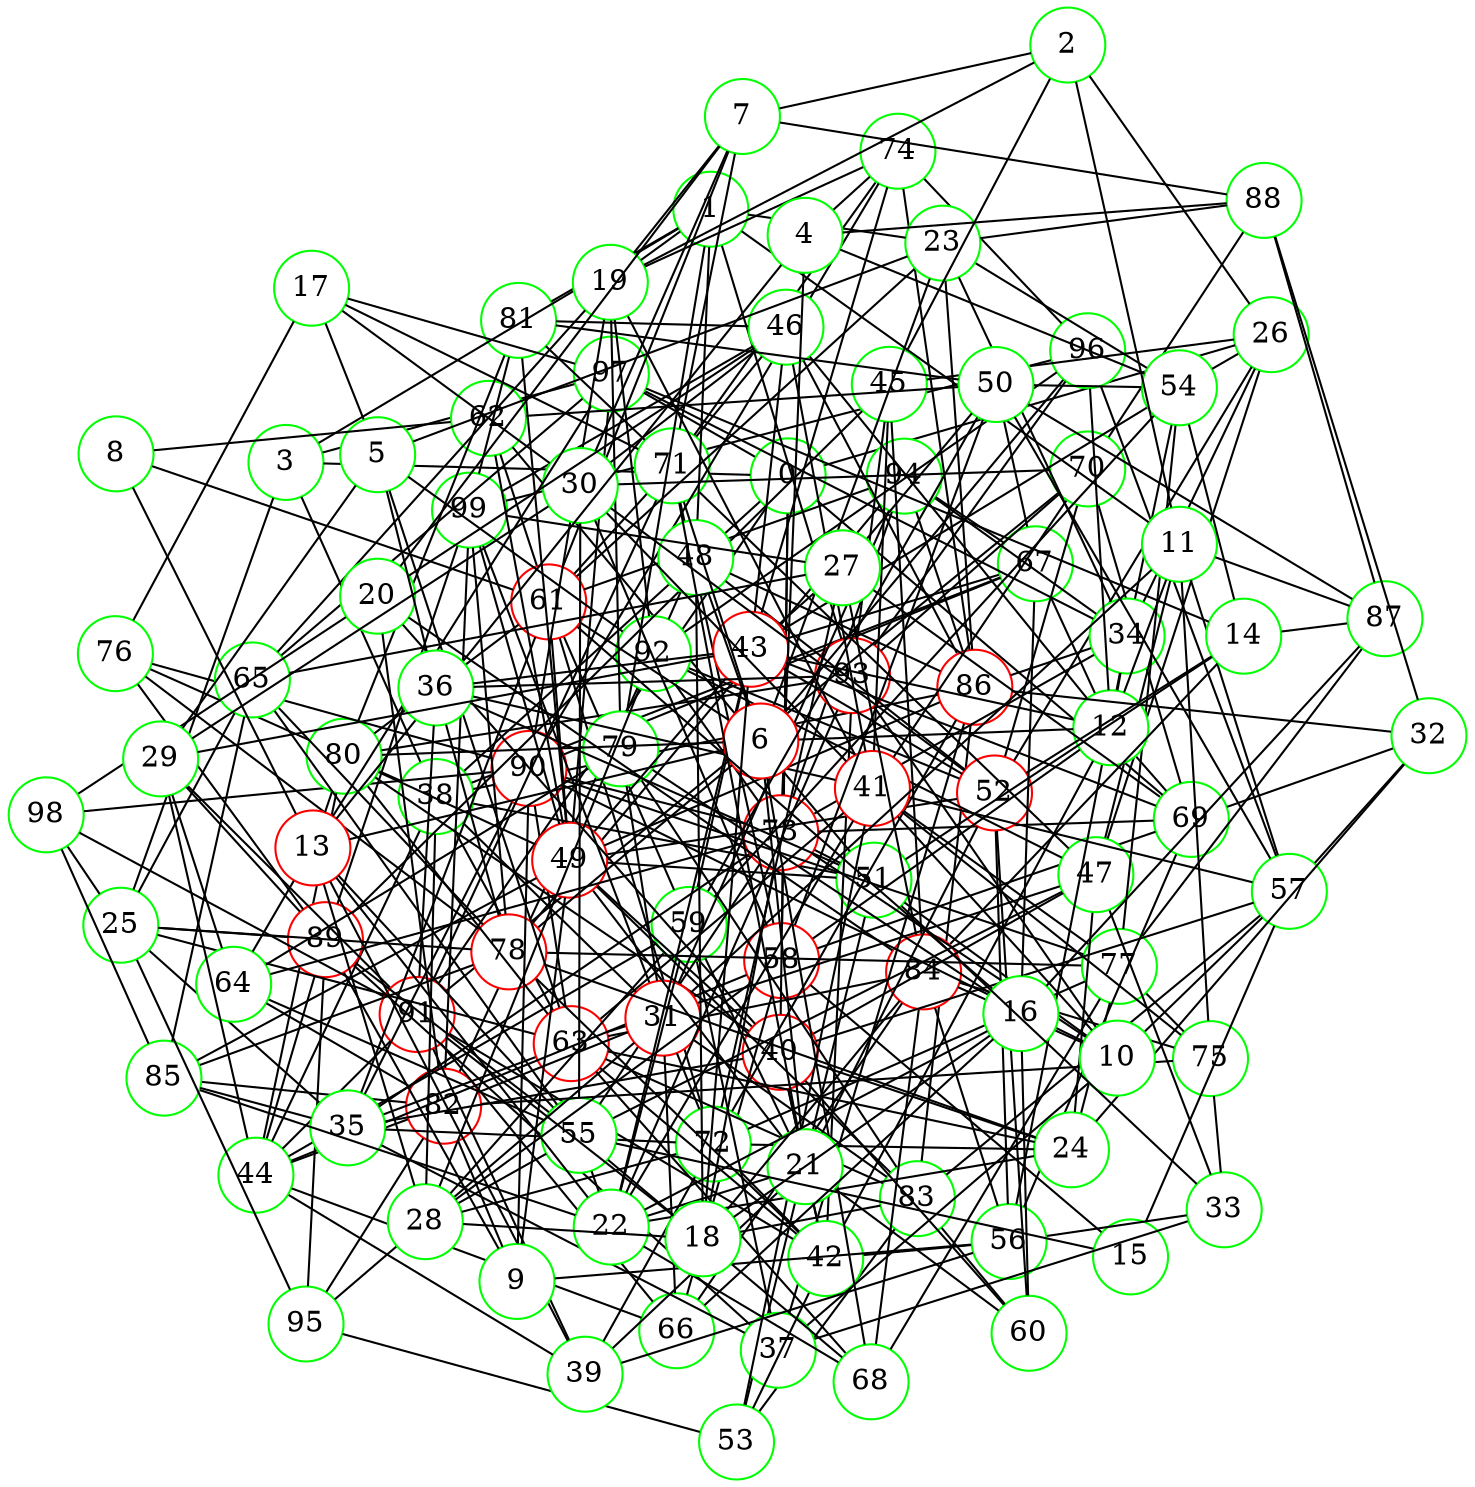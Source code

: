 graph {
graph ["layout"="fdp"]
node ["style"="filled","fillcolor"="white","fixedsize"="true","shape"="circle"]
"0" ["color"="green"]
"97" ["color"="green"]
"3" ["color"="green"]
"38" ["color"="green"]
"51" ["color"="green"]
"53" ["color"="green"]
"83" ["color"="green"]
"86" ["color"="red"]
"94" ["color"="green"]
"95" ["color"="green"]
"73" ["color"="red"]
"90" ["color"="red"]
"98" ["color"="green"]
"92" ["color"="green"]
"96" ["color"="green"]
"99" ["color"="green"]
"62" ["color"="green"]
"67" ["color"="green"]
"44" ["color"="green"]
"80" ["color"="green"]
"81" ["color"="green"]
"93" ["color"="red"]
"66" ["color"="green"]
"84" ["color"="red"]
"91" ["color"="red"]
"82" ["color"="red"]
"85" ["color"="green"]
"89" ["color"="red"]
"58" ["color"="red"]
"69" ["color"="green"]
"70" ["color"="green"]
"88" ["color"="green"]
"71" ["color"="green"]
"74" ["color"="green"]
"59" ["color"="green"]
"61" ["color"="red"]
"72" ["color"="green"]
"77" ["color"="green"]
"87" ["color"="green"]
"78" ["color"="red"]
"76" ["color"="green"]
"63" ["color"="red"]
"68" ["color"="green"]
"25" ["color"="green"]
"65" ["color"="green"]
"35" ["color"="green"]
"37" ["color"="green"]
"40" ["color"="red"]
"49" ["color"="red"]
"52" ["color"="red"]
"56" ["color"="green"]
"60" ["color"="green"]
"57" ["color"="green"]
"42" ["color"="green"]
"47" ["color"="green"]
"55" ["color"="green"]
"64" ["color"="green"]
"79" ["color"="green"]
"26" ["color"="green"]
"34" ["color"="green"]
"54" ["color"="green"]
"45" ["color"="green"]
"1" ["color"="green"]
"48" ["color"="green"]
"19" ["color"="green"]
"41" ["color"="red"]
"75" ["color"="green"]
"46" ["color"="green"]
"23" ["color"="green"]
"11" ["color"="green"]
"12" ["color"="green"]
"43" ["color"="red"]
"31" ["color"="red"]
"2" ["color"="green"]
"7" ["color"="green"]
"20" ["color"="green"]
"30" ["color"="green"]
"4" ["color"="green"]
"13" ["color"="red"]
"22" ["color"="green"]
"24" ["color"="green"]
"32" ["color"="green"]
"39" ["color"="green"]
"28" ["color"="green"]
"5" ["color"="green"]
"17" ["color"="green"]
"36" ["color"="green"]
"29" ["color"="green"]
"6" ["color"="red"]
"21" ["color"="green"]
"8" ["color"="green"]
"9" ["color"="green"]
"10" ["color"="green"]
"14" ["color"="green"]
"15" ["color"="green"]
"16" ["color"="green"]
"18" ["color"="green"]
"27" ["color"="green"]
"50" ["color"="green"]
"33" ["color"="green"]
"0" -- "97"
"0" -- "3"
"0" -- "69"
"0" -- "38"
"0" -- "40"
"0" -- "26"
"0" -- "58"
"0" -- "91"
"3" -- "97"
"3" -- "38"
"3" -- "25"
"38" -- "51"
"38" -- "67"
"38" -- "86"
"38" -- "44"
"38" -- "76"
"38" -- "63"
"51" -- "53"
"51" -- "73"
"51" -- "62"
"53" -- "83"
"53" -- "95"
"83" -- "86"
"86" -- "94"
"73" -- "90"
"73" -- "92"
"73" -- "94"
"90" -- "98"
"92" -- "96"
"96" -- "99"
"67" -- "90"
"67" -- "94"
"44" -- "80"
"44" -- "66"
"44" -- "82"
"44" -- "89"
"44" -- "58"
"44" -- "59"
"44" -- "91"
"80" -- "81"
"80" -- "93"
"81" -- "99"
"93" -- "96"
"66" -- "84"
"66" -- "91"
"91" -- "98"
"82" -- "99"
"82" -- "85"
"82" -- "92"
"82" -- "95"
"85" -- "98"
"89" -- "99"
"89" -- "95"
"58" -- "66"
"58" -- "69"
"58" -- "71"
"69" -- "70"
"69" -- "73"
"70" -- "88"
"70" -- "91"
"70" -- "93"
"71" -- "81"
"71" -- "74"
"71" -- "91"
"74" -- "96"
"74" -- "86"
"74" -- "90"
"59" -- "61"
"61" -- "71"
"61" -- "72"
"61" -- "80"
"61" -- "62"
"61" -- "94"
"72" -- "86"
"72" -- "77"
"77" -- "87"
"77" -- "90"
"77" -- "78"
"87" -- "88"
"78" -- "99"
"78" -- "85"
"78" -- "94"
"76" -- "89"
"76" -- "90"
"76" -- "78"
"63" -- "68"
"63" -- "80"
"63" -- "83"
"63" -- "84"
"63" -- "90"
"68" -- "84"
"68" -- "77"
"25" -- "65"
"25" -- "98"
"25" -- "35"
"25" -- "89"
"25" -- "78"
"25" -- "63"
"25" -- "95"
"65" -- "97"
"65" -- "85"
"65" -- "78"
"35" -- "37"
"35" -- "85"
"35" -- "40"
"35" -- "72"
"35" -- "73"
"35" -- "90"
"35" -- "61"
"35" -- "63"
"37" -- "86"
"37" -- "89"
"37" -- "59"
"40" -- "80"
"40" -- "49"
"40" -- "57"
"40" -- "42"
"40" -- "60"
"40" -- "47"
"49" -- "97"
"49" -- "99"
"49" -- "80"
"49" -- "81"
"49" -- "51"
"49" -- "83"
"49" -- "52"
"49" -- "85"
"49" -- "86"
"49" -- "61"
"49" -- "62"
"52" -- "70"
"52" -- "56"
"52" -- "60"
"52" -- "92"
"56" -- "84"
"56" -- "69"
"60" -- "83"
"57" -- "96"
"57" -- "83"
"42" -- "53"
"42" -- "56"
"42" -- "72"
"42" -- "91"
"42" -- "93"
"42" -- "78"
"42" -- "63"
"47" -- "55"
"47" -- "71"
"47" -- "92"
"47" -- "63"
"55" -- "64"
"55" -- "65"
"55" -- "68"
"55" -- "73"
"55" -- "89"
"64" -- "82"
"64" -- "73"
"64" -- "79"
"79" -- "83"
"26" -- "34"
"26" -- "52"
"26" -- "54"
"26" -- "45"
"26" -- "47"
"34" -- "97"
"34" -- "54"
"34" -- "86"
"34" -- "56"
"34" -- "73"
"34" -- "94"
"54" -- "59"
"54" -- "77"
"45" -- "84"
"45" -- "89"
"45" -- "93"
"1" -- "48"
"1" -- "81"
"1" -- "3"
"1" -- "19"
"1" -- "23"
"1" -- "11"
"1" -- "93"
"1" -- "79"
"48" -- "52"
"48" -- "86"
"48" -- "92"
"19" -- "65"
"19" -- "41"
"19" -- "74"
"19" -- "90"
"19" -- "92"
"19" -- "79"
"41" -- "70"
"41" -- "75"
"41" -- "45"
"41" -- "77"
"41" -- "46"
"41" -- "53"
"41" -- "57"
"41" -- "63"
"75" -- "82"
"75" -- "84"
"75" -- "77"
"46" -- "81"
"46" -- "99"
"46" -- "86"
"46" -- "71"
"23" -- "34"
"23" -- "54"
"23" -- "86"
"23" -- "88"
"23" -- "61"
"11" -- "87"
"11" -- "57"
"11" -- "75"
"11" -- "12"
"11" -- "31"
"11" -- "47"
"12" -- "96"
"12" -- "34"
"12" -- "67"
"12" -- "69"
"12" -- "42"
"12" -- "58"
"12" -- "43"
"12" -- "46"
"43" -- "67"
"43" -- "69"
"43" -- "74"
"43" -- "46"
"43" -- "49"
"43" -- "52"
"43" -- "54"
"43" -- "59"
"31" -- "66"
"31" -- "82"
"31" -- "83"
"31" -- "99"
"31" -- "38"
"31" -- "72"
"31" -- "94"
"31" -- "79"
"31" -- "95"
"2" -- "19"
"2" -- "7"
"2" -- "26"
"2" -- "11"
"2" -- "45"
"7" -- "19"
"7" -- "20"
"7" -- "71"
"7" -- "88"
"7" -- "61"
"7" -- "30"
"20" -- "82"
"20" -- "98"
"20" -- "84"
"20" -- "40"
"20" -- "46"
"30" -- "52"
"30" -- "70"
"30" -- "55"
"30" -- "41"
"30" -- "58"
"30" -- "46"
"4" -- "54"
"4" -- "88"
"4" -- "73"
"4" -- "74"
"4" -- "13"
"13" -- "64"
"13" -- "80"
"13" -- "97"
"13" -- "22"
"13" -- "39"
"13" -- "55"
"13" -- "28"
"22" -- "68"
"22" -- "85"
"22" -- "55"
"22" -- "24"
"22" -- "41"
"22" -- "43"
"22" -- "59"
"22" -- "93"
"24" -- "32"
"24" -- "40"
"24" -- "72"
"24" -- "77"
"24" -- "78"
"24" -- "47"
"24" -- "63"
"32" -- "69"
"32" -- "86"
"32" -- "88"
"32" -- "57"
"39" -- "56"
"39" -- "72"
"39" -- "91"
"39" -- "44"
"28" -- "38"
"28" -- "55"
"28" -- "72"
"28" -- "58"
"28" -- "59"
"28" -- "92"
"5" -- "17"
"5" -- "36"
"5" -- "23"
"5" -- "92"
"5" -- "29"
"5" -- "63"
"17" -- "97"
"17" -- "71"
"17" -- "76"
"17" -- "30"
"36" -- "51"
"36" -- "41"
"36" -- "43"
"36" -- "91"
"36" -- "93"
"36" -- "78"
"29" -- "64"
"29" -- "89"
"29" -- "43"
"29" -- "91"
"29" -- "44"
"29" -- "30"
"6" -- "48"
"6" -- "80"
"6" -- "96"
"6" -- "68"
"6" -- "21"
"6" -- "23"
"6" -- "71"
"6" -- "12"
"6" -- "13"
"6" -- "61"
"6" -- "78"
"21" -- "49"
"21" -- "52"
"21" -- "22"
"21" -- "39"
"21" -- "71"
"21" -- "40"
"21" -- "42"
"21" -- "59"
"21" -- "60"
"8" -- "13"
"8" -- "61"
"8" -- "62"
"9" -- "49"
"9" -- "82"
"9" -- "56"
"9" -- "89"
"9" -- "90"
"10" -- "51"
"10" -- "84"
"10" -- "37"
"10" -- "41"
"10" -- "57"
"10" -- "73"
"10" -- "90"
"10" -- "93"
"14" -- "97"
"14" -- "51"
"14" -- "52"
"14" -- "84"
"14" -- "54"
"14" -- "87"
"15" -- "55"
"15" -- "57"
"15" -- "58"
"16" -- "18"
"16" -- "66"
"16" -- "67"
"16" -- "22"
"16" -- "87"
"16" -- "60"
"16" -- "61"
"16" -- "79"
"18" -- "48"
"18" -- "83"
"18" -- "84"
"18" -- "73"
"18" -- "43"
"18" -- "91"
"18" -- "28"
"27" -- "65"
"27" -- "50"
"27" -- "99"
"27" -- "84"
"27" -- "69"
"27" -- "72"
"27" -- "43"
"50" -- "81"
"50" -- "67"
"50" -- "54"
"50" -- "87"
"50" -- "57"
"50" -- "58"
"50" -- "59"
"50" -- "62"
"33" -- "51"
"33" -- "37"
"33" -- "56"
"33" -- "75"
"33" -- "47"
}